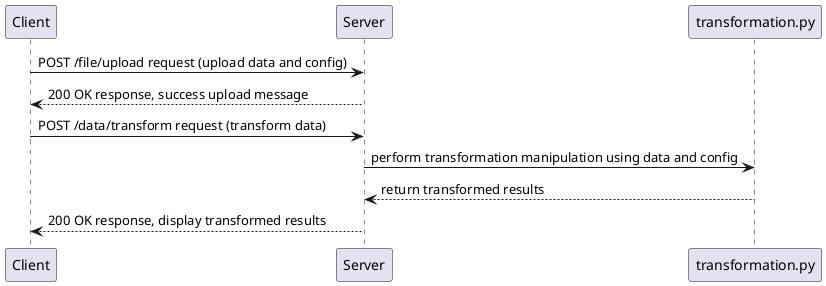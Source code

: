 @startuml
Client -> Server: POST /file/upload request (upload data and config)
Server --> Client: 200 OK response, success upload message
Client -> Server: POST /data/transform request (transform data)
Server -> "transformation.py": perform transformation manipulation using data and config
"transformation.py" --> Server: return transformed results
Server --> Client: 200 OK response, display transformed results
@enduml
